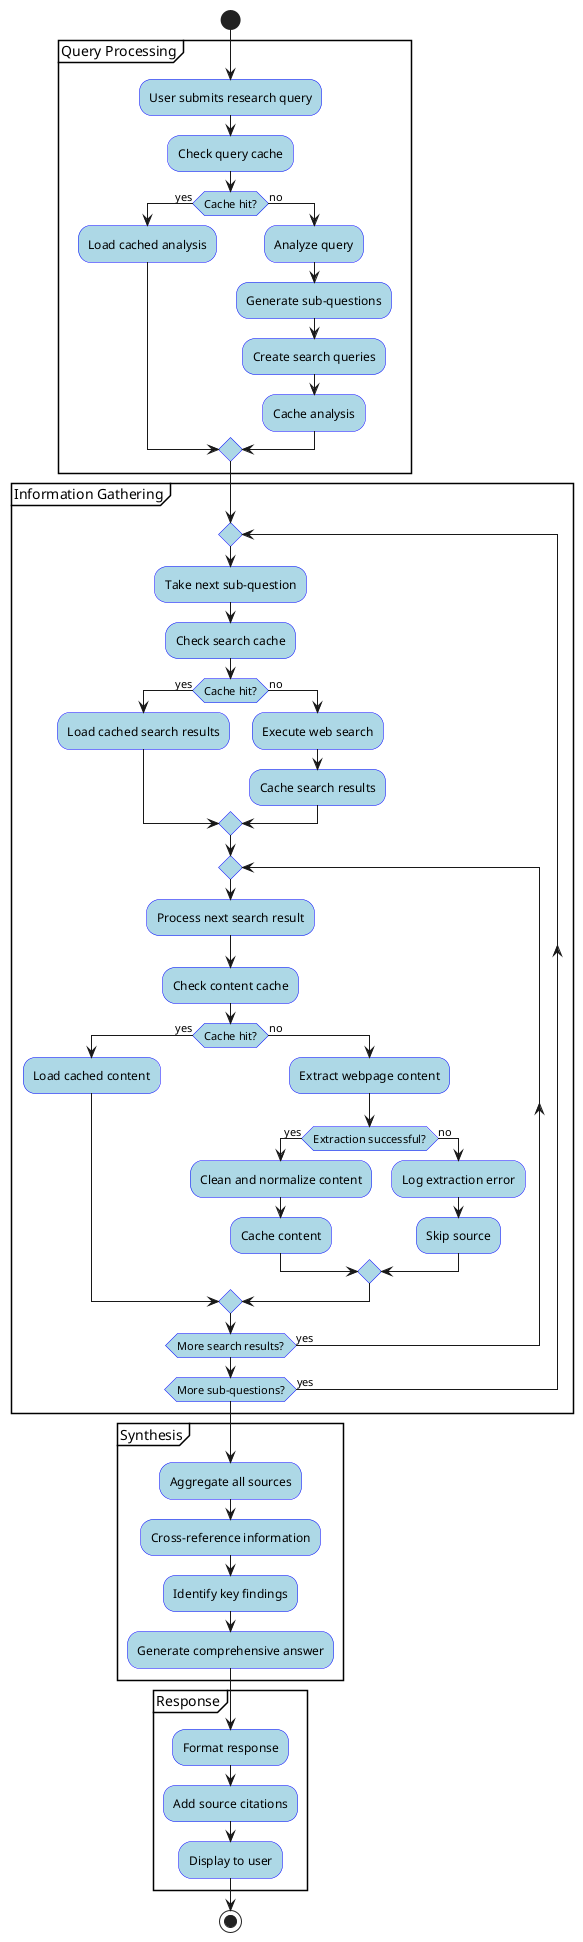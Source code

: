 @startuml Research Agent Workflow

skinparam backgroundColor white
skinparam handwritten false
skinparam defaultFontName Arial
skinparam activity {
  BackgroundColor LightBlue
  BorderColor Blue
  FontColor Black
}

start

partition "Query Processing" {
  :User submits research query;
  :Check query cache;
  if (Cache hit?) then (yes)
    :Load cached analysis;
  else (no)
    :Analyze query;
    :Generate sub-questions;
    :Create search queries;
    :Cache analysis;
  endif
}

partition "Information Gathering" {
  repeat
    :Take next sub-question;
    :Check search cache;
    if (Cache hit?) then (yes)
      :Load cached search results;
    else (no)
      :Execute web search;
      :Cache search results;
    endif
    
    repeat
      :Process next search result;
      :Check content cache;
      if (Cache hit?) then (yes)
        :Load cached content;
      else (no)
        :Extract webpage content;
        if (Extraction successful?) then (yes)
          :Clean and normalize content;
          :Cache content;
        else (no)
          :Log extraction error;
          :Skip source;
        endif
      endif
    repeat while (More search results?) is (yes)
  repeat while (More sub-questions?) is (yes)
}

partition "Synthesis" {
  :Aggregate all sources;
  :Cross-reference information;
  :Identify key findings;
  :Generate comprehensive answer;
}

partition "Response" {
  :Format response;
  :Add source citations;
  :Display to user;
}

stop

@enduml